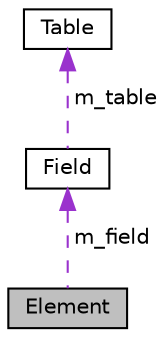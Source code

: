 digraph "Element"
{
  edge [fontname="Helvetica",fontsize="10",labelfontname="Helvetica",labelfontsize="10"];
  node [fontname="Helvetica",fontsize="10",shape=record];
  Node1 [label="Element",height=0.2,width=0.4,color="black", fillcolor="grey75", style="filled", fontcolor="black"];
  Node2 -> Node1 [dir="back",color="darkorchid3",fontsize="10",style="dashed",label=" m_field" ];
  Node2 [label="Field",height=0.2,width=0.4,color="black", fillcolor="white", style="filled",URL="$classField.html"];
  Node3 -> Node2 [dir="back",color="darkorchid3",fontsize="10",style="dashed",label=" m_table" ];
  Node3 [label="Table",height=0.2,width=0.4,color="black", fillcolor="white", style="filled",URL="$classTable.html"];
}
